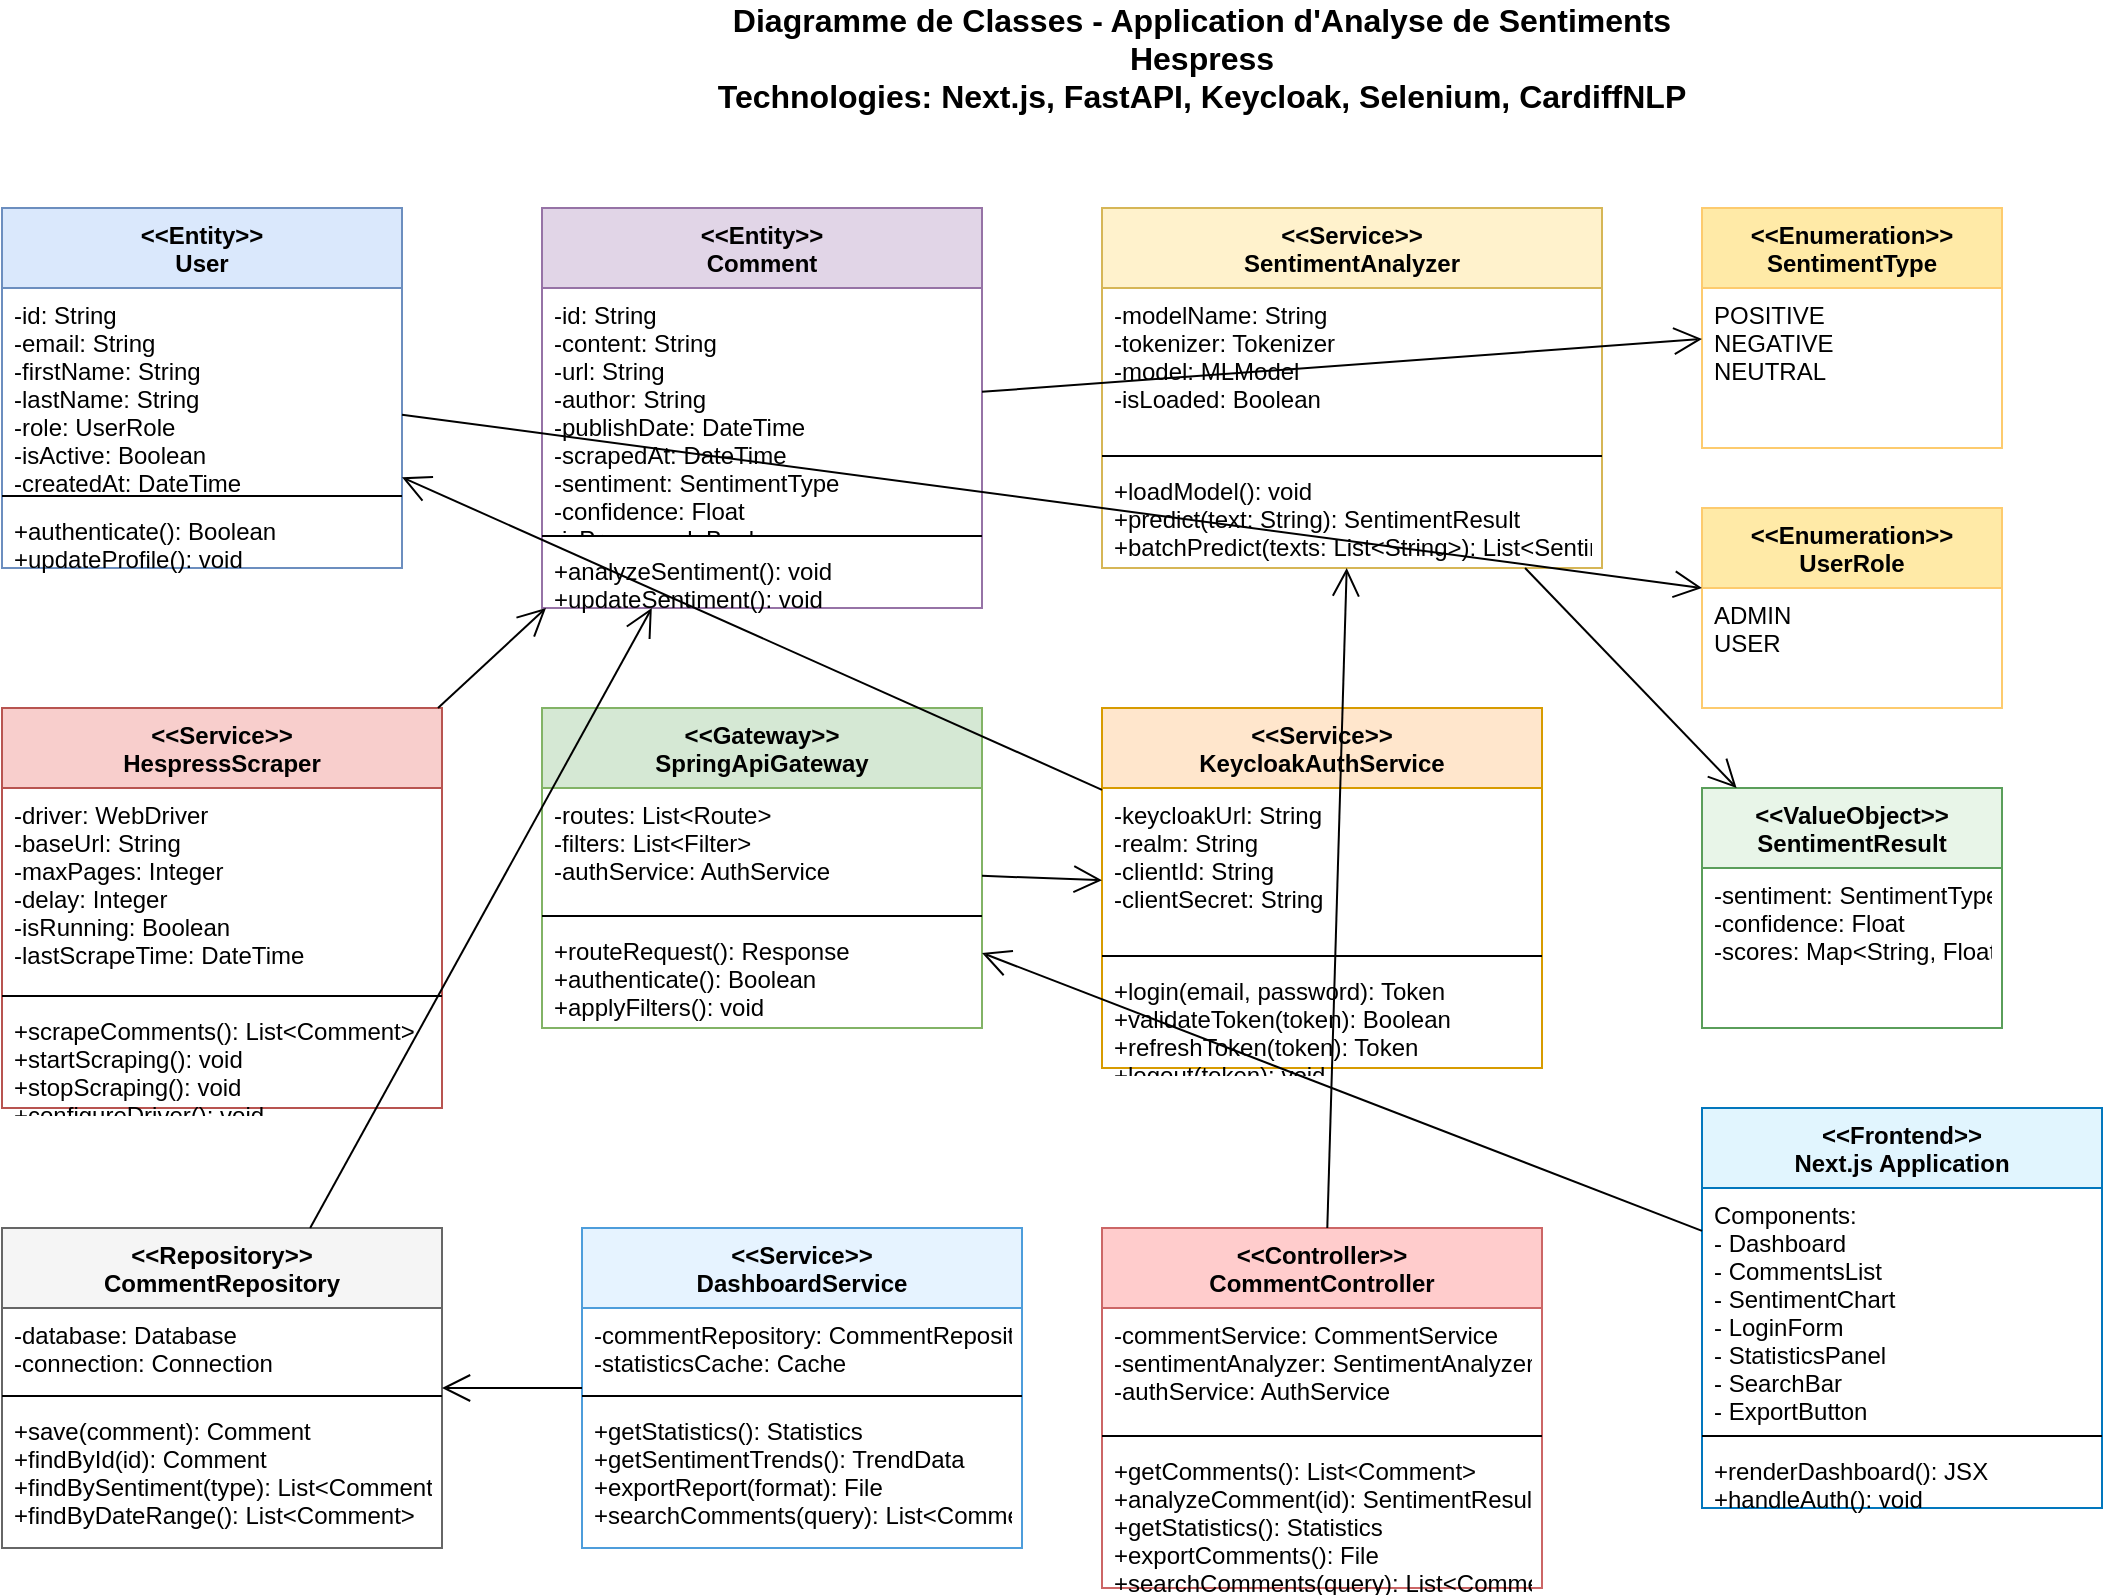 <mxfile>
    <diagram name="Class Diagram - Sentiment Analysis App" id="class-diagram">
        <mxGraphModel dx="1014" dy="1891" grid="1" gridSize="10" guides="1" tooltips="1" connect="1" arrows="1" fold="1" page="1" pageScale="1" pageWidth="1600" pageHeight="1200" math="0" shadow="0">
            <root>
                <mxCell id="0"/>
                <mxCell id="1" parent="0"/>
                <mxCell id="User" value="&lt;&lt;Entity&gt;&gt;&#xa;User" style="swimlane;fontStyle=1;align=center;verticalAlign=top;childLayout=tableLayout;horizontal=1;startSize=40;horizontalStack=0;resizeParent=1;resizeLast=0;collapsible=1;marginBottom=0;rounded=0;shadow=0;strokeWidth=1;fillColor=#dae8fc;strokeColor=#6c8ebf;" parent="1" vertex="1">
                    <mxGeometry x="50" y="50" width="200" height="180" as="geometry"/>
                </mxCell>
                <mxCell id="User-attr" value="-id: String&#xa;-email: String&#xa;-firstName: String&#xa;-lastName: String&#xa;-role: UserRole&#xa;-isActive: Boolean&#xa;-createdAt: DateTime&#xa;-lastLogin: DateTime" style="text;strokeColor=none;fillColor=none;align=left;verticalAlign=top;spacingLeft=4;spacingRight=4;overflow=hidden;rotatable=0;points=[[0,0.5],[1,0.5]];portConstraint=eastwest;" parent="User" vertex="1">
                    <mxGeometry y="40" width="200" height="100" as="geometry"/>
                </mxCell>
                <mxCell id="User-line" value="" style="line;strokeWidth=1;fillColor=none;align=left;verticalAlign=middle;spacingTop=-1;spacingLeft=3;spacingRight=3;rotatable=0;labelPosition=right;points=[];portConstraint=eastwest;" parent="User" vertex="1">
                    <mxGeometry y="140" width="200" height="8" as="geometry"/>
                </mxCell>
                <mxCell id="User-methods" value="+authenticate(): Boolean&#xa;+updateProfile(): void" style="text;strokeColor=none;fillColor=none;align=left;verticalAlign=top;spacingLeft=4;spacingRight=4;overflow=hidden;rotatable=0;points=[[0,0.5],[1,0.5]];portConstraint=eastwest;" parent="User" vertex="1">
                    <mxGeometry y="148" width="200" height="32" as="geometry"/>
                </mxCell>
                <mxCell id="Comment" value="&lt;&lt;Entity&gt;&gt;&#xa;Comment" style="swimlane;fontStyle=1;align=center;verticalAlign=top;childLayout=tableLayout;horizontal=1;startSize=40;horizontalStack=0;resizeParent=1;resizeLast=0;collapsible=1;marginBottom=0;rounded=0;shadow=0;strokeWidth=1;fillColor=#e1d5e7;strokeColor=#9673a6;" parent="1" vertex="1">
                    <mxGeometry x="320" y="50" width="220" height="200" as="geometry"/>
                </mxCell>
                <mxCell id="Comment-attr" value="-id: String&#xa;-content: String&#xa;-url: String&#xa;-author: String&#xa;-publishDate: DateTime&#xa;-scrapedAt: DateTime&#xa;-sentiment: SentimentType&#xa;-confidence: Float&#xa;-isProcessed: Boolean" style="text;strokeColor=none;fillColor=none;align=left;verticalAlign=top;spacingLeft=4;spacingRight=4;overflow=hidden;rotatable=0;points=[[0,0.5],[1,0.5]];portConstraint=eastwest;" parent="Comment" vertex="1">
                    <mxGeometry y="40" width="220" height="120" as="geometry"/>
                </mxCell>
                <mxCell id="Comment-line" value="" style="line;strokeWidth=1;fillColor=none;align=left;verticalAlign=middle;spacingTop=-1;spacingLeft=3;spacingRight=3;rotatable=0;labelPosition=right;points=[];portConstraint=eastwest;" parent="Comment" vertex="1">
                    <mxGeometry y="160" width="220" height="8" as="geometry"/>
                </mxCell>
                <mxCell id="Comment-methods" value="+analyzeSentiment(): void&#xa;+updateSentiment(): void" style="text;strokeColor=none;fillColor=none;align=left;verticalAlign=top;spacingLeft=4;spacingRight=4;overflow=hidden;rotatable=0;points=[[0,0.5],[1,0.5]];portConstraint=eastwest;" parent="Comment" vertex="1">
                    <mxGeometry y="168" width="220" height="32" as="geometry"/>
                </mxCell>
                <mxCell id="SentimentAnalyzer" value="&lt;&lt;Service&gt;&gt;&#xa;SentimentAnalyzer" style="swimlane;fontStyle=1;align=center;verticalAlign=top;childLayout=tableLayout;horizontal=1;startSize=40;horizontalStack=0;resizeParent=1;resizeLast=0;collapsible=1;marginBottom=0;rounded=0;shadow=0;strokeWidth=1;fillColor=#fff2cc;strokeColor=#d6b656;" parent="1" vertex="1">
                    <mxGeometry x="600" y="50" width="250" height="180" as="geometry"/>
                </mxCell>
                <mxCell id="SentimentAnalyzer-attr" value="-modelName: String&#xa;-tokenizer: Tokenizer&#xa;-model: MLModel&#xa;-isLoaded: Boolean" style="text;strokeColor=none;fillColor=none;align=left;verticalAlign=top;spacingLeft=4;spacingRight=4;overflow=hidden;rotatable=0;points=[[0,0.5],[1,0.5]];portConstraint=eastwest;" parent="SentimentAnalyzer" vertex="1">
                    <mxGeometry y="40" width="250" height="80" as="geometry"/>
                </mxCell>
                <mxCell id="SentimentAnalyzer-line" value="" style="line;strokeWidth=1;fillColor=none;align=left;verticalAlign=middle;spacingTop=-1;spacingLeft=3;spacingRight=3;rotatable=0;labelPosition=right;points=[];portConstraint=eastwest;" parent="SentimentAnalyzer" vertex="1">
                    <mxGeometry y="120" width="250" height="8" as="geometry"/>
                </mxCell>
                <mxCell id="SentimentAnalyzer-methods" value="+loadModel(): void&#xa;+predict(text: String): SentimentResult&#xa;+batchPredict(texts: List&lt;String&gt;): List&lt;SentimentResult&gt;" style="text;strokeColor=none;fillColor=none;align=left;verticalAlign=top;spacingLeft=4;spacingRight=4;overflow=hidden;rotatable=0;points=[[0,0.5],[1,0.5]];portConstraint=eastwest;" parent="SentimentAnalyzer" vertex="1">
                    <mxGeometry y="128" width="250" height="52" as="geometry"/>
                </mxCell>
                <mxCell id="HespressScraper" value="&lt;&lt;Service&gt;&gt;&#xa;HespressScraper" style="swimlane;fontStyle=1;align=center;verticalAlign=top;childLayout=tableLayout;horizontal=1;startSize=40;horizontalStack=0;resizeParent=1;resizeLast=0;collapsible=1;marginBottom=0;rounded=0;shadow=0;strokeWidth=1;fillColor=#f8cecc;strokeColor=#b85450;" parent="1" vertex="1">
                    <mxGeometry x="50" y="300" width="220" height="200" as="geometry"/>
                </mxCell>
                <mxCell id="HespressScraper-attr" value="-driver: WebDriver&#xa;-baseUrl: String&#xa;-maxPages: Integer&#xa;-delay: Integer&#xa;-isRunning: Boolean&#xa;-lastScrapeTime: DateTime" style="text;strokeColor=none;fillColor=none;align=left;verticalAlign=top;spacingLeft=4;spacingRight=4;overflow=hidden;rotatable=0;points=[[0,0.5],[1,0.5]];portConstraint=eastwest;" parent="HespressScraper" vertex="1">
                    <mxGeometry y="40" width="220" height="100" as="geometry"/>
                </mxCell>
                <mxCell id="HespressScraper-line" value="" style="line;strokeWidth=1;fillColor=none;align=left;verticalAlign=middle;spacingTop=-1;spacingLeft=3;spacingRight=3;rotatable=0;labelPosition=right;points=[];portConstraint=eastwest;" parent="HespressScraper" vertex="1">
                    <mxGeometry y="140" width="220" height="8" as="geometry"/>
                </mxCell>
                <mxCell id="HespressScraper-methods" value="+scrapeComments(): List&lt;Comment&gt;&#xa;+startScraping(): void&#xa;+stopScraping(): void&#xa;+configureDriver(): void" style="text;strokeColor=none;fillColor=none;align=left;verticalAlign=top;spacingLeft=4;spacingRight=4;overflow=hidden;rotatable=0;points=[[0,0.5],[1,0.5]];portConstraint=eastwest;" parent="HespressScraper" vertex="1">
                    <mxGeometry y="148" width="220" height="52" as="geometry"/>
                </mxCell>
                <mxCell id="ApiGateway" value="&lt;&lt;Gateway&gt;&gt;&#xa;SpringApiGateway" style="swimlane;fontStyle=1;align=center;verticalAlign=top;childLayout=tableLayout;horizontal=1;startSize=40;horizontalStack=0;resizeParent=1;resizeLast=0;collapsible=1;marginBottom=0;rounded=0;shadow=0;strokeWidth=1;fillColor=#d5e8d4;strokeColor=#82b366;" parent="1" vertex="1">
                    <mxGeometry x="320" y="300" width="220" height="160" as="geometry"/>
                </mxCell>
                <mxCell id="ApiGateway-attr" value="-routes: List&lt;Route&gt;&#xa;-filters: List&lt;Filter&gt;&#xa;-authService: AuthService" style="text;strokeColor=none;fillColor=none;align=left;verticalAlign=top;spacingLeft=4;spacingRight=4;overflow=hidden;rotatable=0;points=[[0,0.5],[1,0.5]];portConstraint=eastwest;" parent="ApiGateway" vertex="1">
                    <mxGeometry y="40" width="220" height="60" as="geometry"/>
                </mxCell>
                <mxCell id="ApiGateway-line" value="" style="line;strokeWidth=1;fillColor=none;align=left;verticalAlign=middle;spacingTop=-1;spacingLeft=3;spacingRight=3;rotatable=0;labelPosition=right;points=[];portConstraint=eastwest;" parent="ApiGateway" vertex="1">
                    <mxGeometry y="100" width="220" height="8" as="geometry"/>
                </mxCell>
                <mxCell id="ApiGateway-methods" value="+routeRequest(): Response&#xa;+authenticate(): Boolean&#xa;+applyFilters(): void" style="text;strokeColor=none;fillColor=none;align=left;verticalAlign=top;spacingLeft=4;spacingRight=4;overflow=hidden;rotatable=0;points=[[0,0.5],[1,0.5]];portConstraint=eastwest;" parent="ApiGateway" vertex="1">
                    <mxGeometry y="108" width="220" height="52" as="geometry"/>
                </mxCell>
                <mxCell id="AuthService" value="&lt;&lt;Service&gt;&gt;&#xa;KeycloakAuthService" style="swimlane;fontStyle=1;align=center;verticalAlign=top;childLayout=tableLayout;horizontal=1;startSize=40;horizontalStack=0;resizeParent=1;resizeLast=0;collapsible=1;marginBottom=0;rounded=0;shadow=0;strokeWidth=1;fillColor=#ffe6cc;strokeColor=#d79b00;" parent="1" vertex="1">
                    <mxGeometry x="600" y="300" width="220" height="180" as="geometry"/>
                </mxCell>
                <mxCell id="AuthService-attr" value="-keycloakUrl: String&#xa;-realm: String&#xa;-clientId: String&#xa;-clientSecret: String" style="text;strokeColor=none;fillColor=none;align=left;verticalAlign=top;spacingLeft=4;spacingRight=4;overflow=hidden;rotatable=0;points=[[0,0.5],[1,0.5]];portConstraint=eastwest;" parent="AuthService" vertex="1">
                    <mxGeometry y="40" width="220" height="80" as="geometry"/>
                </mxCell>
                <mxCell id="AuthService-line" value="" style="line;strokeWidth=1;fillColor=none;align=left;verticalAlign=middle;spacingTop=-1;spacingLeft=3;spacingRight=3;rotatable=0;labelPosition=right;points=[];portConstraint=eastwest;" parent="AuthService" vertex="1">
                    <mxGeometry y="120" width="220" height="8" as="geometry"/>
                </mxCell>
                <mxCell id="AuthService-methods" value="+login(email, password): Token&#xa;+validateToken(token): Boolean&#xa;+refreshToken(token): Token&#xa;+logout(token): void" style="text;strokeColor=none;fillColor=none;align=left;verticalAlign=top;spacingLeft=4;spacingRight=4;overflow=hidden;rotatable=0;points=[[0,0.5],[1,0.5]];portConstraint=eastwest;" parent="AuthService" vertex="1">
                    <mxGeometry y="128" width="220" height="52" as="geometry"/>
                </mxCell>
                <mxCell id="CommentRepository" value="&lt;&lt;Repository&gt;&gt;&#xa;CommentRepository" style="swimlane;fontStyle=1;align=center;verticalAlign=top;childLayout=tableLayout;horizontal=1;startSize=40;horizontalStack=0;resizeParent=1;resizeLast=0;collapsible=1;marginBottom=0;rounded=0;shadow=0;strokeWidth=1;fillColor=#f5f5f5;strokeColor=#666666;" parent="1" vertex="1">
                    <mxGeometry x="50" y="560" width="220" height="160" as="geometry"/>
                </mxCell>
                <mxCell id="CommentRepository-attr" value="-database: Database&#xa;-connection: Connection" style="text;strokeColor=none;fillColor=none;align=left;verticalAlign=top;spacingLeft=4;spacingRight=4;overflow=hidden;rotatable=0;points=[[0,0.5],[1,0.5]];portConstraint=eastwest;" parent="CommentRepository" vertex="1">
                    <mxGeometry y="40" width="220" height="40" as="geometry"/>
                </mxCell>
                <mxCell id="CommentRepository-line" value="" style="line;strokeWidth=1;fillColor=none;align=left;verticalAlign=middle;spacingTop=-1;spacingLeft=3;spacingRight=3;rotatable=0;labelPosition=right;points=[];portConstraint=eastwest;" parent="CommentRepository" vertex="1">
                    <mxGeometry y="80" width="220" height="8" as="geometry"/>
                </mxCell>
                <mxCell id="CommentRepository-methods" value="+save(comment): Comment&#xa;+findById(id): Comment&#xa;+findBySentiment(type): List&lt;Comment&gt;&#xa;+findByDateRange(): List&lt;Comment&gt;" style="text;strokeColor=none;fillColor=none;align=left;verticalAlign=top;spacingLeft=4;spacingRight=4;overflow=hidden;rotatable=0;points=[[0,0.5],[1,0.5]];portConstraint=eastwest;" parent="CommentRepository" vertex="1">
                    <mxGeometry y="88" width="220" height="72" as="geometry"/>
                </mxCell>
                <mxCell id="DashboardService" value="&lt;&lt;Service&gt;&gt;&#xa;DashboardService" style="swimlane;fontStyle=1;align=center;verticalAlign=top;childLayout=tableLayout;horizontal=1;startSize=40;horizontalStack=0;resizeParent=1;resizeLast=0;collapsible=1;marginBottom=0;rounded=0;shadow=0;strokeWidth=1;fillColor=#e6f3ff;strokeColor=#4d9ddb;" parent="1" vertex="1">
                    <mxGeometry x="340" y="560" width="220" height="160" as="geometry"/>
                </mxCell>
                <mxCell id="DashboardService-attr" value="-commentRepository: CommentRepository&#xa;-statisticsCache: Cache" style="text;strokeColor=none;fillColor=none;align=left;verticalAlign=top;spacingLeft=4;spacingRight=4;overflow=hidden;rotatable=0;points=[[0,0.5],[1,0.5]];portConstraint=eastwest;" parent="DashboardService" vertex="1">
                    <mxGeometry y="40" width="220" height="40" as="geometry"/>
                </mxCell>
                <mxCell id="DashboardService-line" value="" style="line;strokeWidth=1;fillColor=none;align=left;verticalAlign=middle;spacingTop=-1;spacingLeft=3;spacingRight=3;rotatable=0;labelPosition=right;points=[];portConstraint=eastwest;" parent="DashboardService" vertex="1">
                    <mxGeometry y="80" width="220" height="8" as="geometry"/>
                </mxCell>
                <mxCell id="DashboardService-methods" value="+getStatistics(): Statistics&#xa;+getSentimentTrends(): TrendData&#xa;+exportReport(format): File&#xa;+searchComments(query): List&lt;Comment&gt;" style="text;strokeColor=none;fillColor=none;align=left;verticalAlign=top;spacingLeft=4;spacingRight=4;overflow=hidden;rotatable=0;points=[[0,0.5],[1,0.5]];portConstraint=eastwest;" parent="DashboardService" vertex="1">
                    <mxGeometry y="88" width="220" height="72" as="geometry"/>
                </mxCell>
                <mxCell id="CommentController" value="&lt;&lt;Controller&gt;&gt;&#xa;CommentController" style="swimlane;fontStyle=1;align=center;verticalAlign=top;childLayout=tableLayout;horizontal=1;startSize=40;horizontalStack=0;resizeParent=1;resizeLast=0;collapsible=1;marginBottom=0;rounded=0;shadow=0;strokeWidth=1;fillColor=#ffcccc;strokeColor=#cc6666;" parent="1" vertex="1">
                    <mxGeometry x="600" y="560" width="220" height="180" as="geometry"/>
                </mxCell>
                <mxCell id="CommentController-attr" value="-commentService: CommentService&#xa;-sentimentAnalyzer: SentimentAnalyzer&#xa;-authService: AuthService" style="text;strokeColor=none;fillColor=none;align=left;verticalAlign=top;spacingLeft=4;spacingRight=4;overflow=hidden;rotatable=0;points=[[0,0.5],[1,0.5]];portConstraint=eastwest;" parent="CommentController" vertex="1">
                    <mxGeometry y="40" width="220" height="60" as="geometry"/>
                </mxCell>
                <mxCell id="CommentController-line" value="" style="line;strokeWidth=1;fillColor=none;align=left;verticalAlign=middle;spacingTop=-1;spacingLeft=3;spacingRight=3;rotatable=0;labelPosition=right;points=[];portConstraint=eastwest;" parent="CommentController" vertex="1">
                    <mxGeometry y="100" width="220" height="8" as="geometry"/>
                </mxCell>
                <mxCell id="CommentController-methods" value="+getComments(): List&lt;Comment&gt;&#xa;+analyzeComment(id): SentimentResult&#xa;+getStatistics(): Statistics&#xa;+exportComments(): File&#xa;+searchComments(query): List&lt;Comment&gt;" style="text;strokeColor=none;fillColor=none;align=left;verticalAlign=top;spacingLeft=4;spacingRight=4;overflow=hidden;rotatable=0;points=[[0,0.5],[1,0.5]];portConstraint=eastwest;" parent="CommentController" vertex="1">
                    <mxGeometry y="108" width="220" height="72" as="geometry"/>
                </mxCell>
                <mxCell id="SentimentType" value="&lt;&lt;Enumeration&gt;&gt;&#xa;SentimentType" style="swimlane;fontStyle=1;align=center;verticalAlign=top;childLayout=tableLayout;horizontal=1;startSize=40;horizontalStack=0;resizeParent=1;resizeLast=0;collapsible=1;marginBottom=0;rounded=0;shadow=0;strokeWidth=1;fillColor=#ffeaa7;strokeColor=#fdcb6e;" parent="1" vertex="1">
                    <mxGeometry x="900" y="50" width="150" height="120" as="geometry"/>
                </mxCell>
                <mxCell id="SentimentType-values" value="POSITIVE&#xa;NEGATIVE&#xa;NEUTRAL" style="text;strokeColor=none;fillColor=none;align=left;verticalAlign=top;spacingLeft=4;spacingRight=4;overflow=hidden;rotatable=0;points=[[0,0.5],[1,0.5]];portConstraint=eastwest;" parent="SentimentType" vertex="1">
                    <mxGeometry y="40" width="150" height="80" as="geometry"/>
                </mxCell>
                <mxCell id="UserRole" value="&lt;&lt;Enumeration&gt;&gt;&#xa;UserRole" style="swimlane;fontStyle=1;align=center;verticalAlign=top;childLayout=tableLayout;horizontal=1;startSize=40;horizontalStack=0;resizeParent=1;resizeLast=0;collapsible=1;marginBottom=0;rounded=0;shadow=0;strokeWidth=1;fillColor=#ffeaa7;strokeColor=#fdcb6e;" parent="1" vertex="1">
                    <mxGeometry x="900" y="200" width="150" height="100" as="geometry"/>
                </mxCell>
                <mxCell id="UserRole-values" value="ADMIN&#xa;USER" style="text;strokeColor=none;fillColor=none;align=left;verticalAlign=top;spacingLeft=4;spacingRight=4;overflow=hidden;rotatable=0;points=[[0,0.5],[1,0.5]];portConstraint=eastwest;" parent="UserRole" vertex="1">
                    <mxGeometry y="40" width="150" height="60" as="geometry"/>
                </mxCell>
                <mxCell id="SentimentResult" value="&lt;&lt;ValueObject&gt;&gt;&#xa;SentimentResult" style="swimlane;fontStyle=1;align=center;verticalAlign=top;childLayout=tableLayout;horizontal=1;startSize=40;horizontalStack=0;resizeParent=1;resizeLast=0;collapsible=1;marginBottom=0;rounded=0;shadow=0;strokeWidth=1;fillColor=#e8f5e8;strokeColor=#5a9e5a;" parent="1" vertex="1">
                    <mxGeometry x="900" y="340" width="150" height="120" as="geometry"/>
                </mxCell>
                <mxCell id="SentimentResult-attr" value="-sentiment: SentimentType&#xa;-confidence: Float&#xa;-scores: Map&lt;String, Float&gt;" style="text;strokeColor=none;fillColor=none;align=left;verticalAlign=top;spacingLeft=4;spacingRight=4;overflow=hidden;rotatable=0;points=[[0,0.5],[1,0.5]];portConstraint=eastwest;" parent="SentimentResult" vertex="1">
                    <mxGeometry y="40" width="150" height="80" as="geometry"/>
                </mxCell>
                <mxCell id="NextJSFrontend" value="&lt;&lt;Frontend&gt;&gt;&#xa;Next.js Application" style="swimlane;fontStyle=1;align=center;verticalAlign=top;childLayout=tableLayout;horizontal=1;startSize=40;horizontalStack=0;resizeParent=1;resizeLast=0;collapsible=1;marginBottom=0;rounded=0;shadow=0;strokeWidth=1;fillColor=#e1f5fe;strokeColor=#0277bd;" parent="1" vertex="1">
                    <mxGeometry x="900" y="500" width="200" height="200" as="geometry"/>
                </mxCell>
                <mxCell id="NextJSFrontend-components" value="Components:&#xa;- Dashboard&#xa;- CommentsList&#xa;- SentimentChart&#xa;- LoginForm&#xa;- StatisticsPanel&#xa;- SearchBar&#xa;- ExportButton" style="text;strokeColor=none;fillColor=none;align=left;verticalAlign=top;spacingLeft=4;spacingRight=4;overflow=hidden;rotatable=0;points=[[0,0.5],[1,0.5]];portConstraint=eastwest;" parent="NextJSFrontend" vertex="1">
                    <mxGeometry y="40" width="200" height="120" as="geometry"/>
                </mxCell>
                <mxCell id="NextJSFrontend-line" value="" style="line;strokeWidth=1;fillColor=none;align=left;verticalAlign=middle;spacingTop=-1;spacingLeft=3;spacingRight=3;rotatable=0;labelPosition=right;points=[];portConstraint=eastwest;" parent="NextJSFrontend" vertex="1">
                    <mxGeometry y="160" width="200" height="8" as="geometry"/>
                </mxCell>
                <mxCell id="NextJSFrontend-methods" value="+renderDashboard(): JSX&#xa;+handleAuth(): void" style="text;strokeColor=none;fillColor=none;align=left;verticalAlign=top;spacingLeft=4;spacingRight=4;overflow=hidden;rotatable=0;points=[[0,0.5],[1,0.5]];portConstraint=eastwest;" parent="NextJSFrontend" vertex="1">
                    <mxGeometry y="168" width="200" height="32" as="geometry"/>
                </mxCell>
                <mxCell id="user-role-rel" style="endArrow=open;endFill=1;endSize=12;html=1;" parent="1" source="User" target="UserRole" edge="1">
                    <mxGeometry width="160" relative="1" as="geometry">
                        <mxPoint x="270" y="130" as="sourcePoint"/>
                        <mxPoint x="430" y="130" as="targetPoint"/>
                    </mxGeometry>
                </mxCell>
                <mxCell id="comment-sentiment-rel" style="endArrow=open;endFill=1;endSize=12;html=1;" parent="1" source="Comment" target="SentimentType" edge="1">
                    <mxGeometry width="160" relative="1" as="geometry">
                        <mxPoint x="560" y="130" as="sourcePoint"/>
                        <mxPoint x="720" y="130" as="targetPoint"/>
                    </mxGeometry>
                </mxCell>
                <mxCell id="analyzer-result-rel" style="endArrow=open;endFill=1;endSize=12;html=1;" parent="1" source="SentimentAnalyzer" target="SentimentResult" edge="1">
                    <mxGeometry width="160" relative="1" as="geometry">
                        <mxPoint x="750" y="230" as="sourcePoint"/>
                        <mxPoint x="910" y="230" as="targetPoint"/>
                    </mxGeometry>
                </mxCell>
                <mxCell id="scraper-comment-rel" style="endArrow=open;endFill=1;endSize=12;html=1;" parent="1" source="HespressScraper" target="Comment" edge="1">
                    <mxGeometry width="160" relative="1" as="geometry">
                        <mxPoint x="270" y="350" as="sourcePoint"/>
                        <mxPoint x="430" y="350" as="targetPoint"/>
                    </mxGeometry>
                </mxCell>
                <mxCell id="repo-comment-rel" style="endArrow=open;endFill=1;endSize=12;html=1;" parent="1" source="CommentRepository" target="Comment" edge="1">
                    <mxGeometry width="160" relative="1" as="geometry">
                        <mxPoint x="270" y="560" as="sourcePoint"/>
                        <mxPoint x="430" y="560" as="targetPoint"/>
                    </mxGeometry>
                </mxCell>
                <mxCell id="dashboard-repo-rel" style="endArrow=open;endFill=1;endSize=12;html=1;" parent="1" source="DashboardService" target="CommentRepository" edge="1">
                    <mxGeometry width="160" relative="1" as="geometry">
                        <mxPoint x="320" y="640" as="sourcePoint"/>
                        <mxPoint x="270" y="640" as="targetPoint"/>
                    </mxGeometry>
                </mxCell>
                <mxCell id="controller-analyzer-rel" style="endArrow=open;endFill=1;endSize=12;html=1;" parent="1" source="CommentController" target="SentimentAnalyzer" edge="1">
                    <mxGeometry width="160" relative="1" as="geometry">
                        <mxPoint x="710" y="560" as="sourcePoint"/>
                        <mxPoint x="710" y="230" as="targetPoint"/>
                    </mxGeometry>
                </mxCell>
                <mxCell id="gateway-auth-rel" style="endArrow=open;endFill=1;endSize=12;html=1;" parent="1" source="ApiGateway" target="AuthService" edge="1">
                    <mxGeometry width="160" relative="1" as="geometry">
                        <mxPoint x="540" y="380" as="sourcePoint"/>
                        <mxPoint x="600" y="380" as="targetPoint"/>
                    </mxGeometry>
                </mxCell>
                <mxCell id="auth-user-rel" style="endArrow=open;endFill=1;endSize=12;html=1;" parent="1" source="AuthService" target="User" edge="1">
                    <mxGeometry width="160" relative="1" as="geometry">
                        <mxPoint x="600" y="300" as="sourcePoint"/>
                        <mxPoint x="250" y="150" as="targetPoint"/>
                    </mxGeometry>
                </mxCell>
                <mxCell id="frontend-gateway-rel" style="endArrow=open;endFill=1;endSize=12;html=1;" parent="1" source="NextJSFrontend" target="ApiGateway" edge="1">
                    <mxGeometry width="160" relative="1" as="geometry">
                        <mxPoint x="900" y="600" as="sourcePoint"/>
                        <mxPoint x="540" y="380" as="targetPoint"/>
                    </mxGeometry>
                </mxCell>
                <mxCell id="title" value="Diagramme de Classes - Application d&#39;Analyse de Sentiments Hespress&#xa;Technologies: Next.js, FastAPI, Keycloak, Selenium, CardiffNLP" style="text;html=1;strokeColor=none;fillColor=none;align=center;verticalAlign=middle;whiteSpace=wrap;rounded=0;fontSize=16;fontStyle=1;" parent="1" vertex="1">
                    <mxGeometry x="400" y="-50" width="500" height="50" as="geometry"/>
                </mxCell>
            </root>
        </mxGraphModel>
    </diagram>
</mxfile>